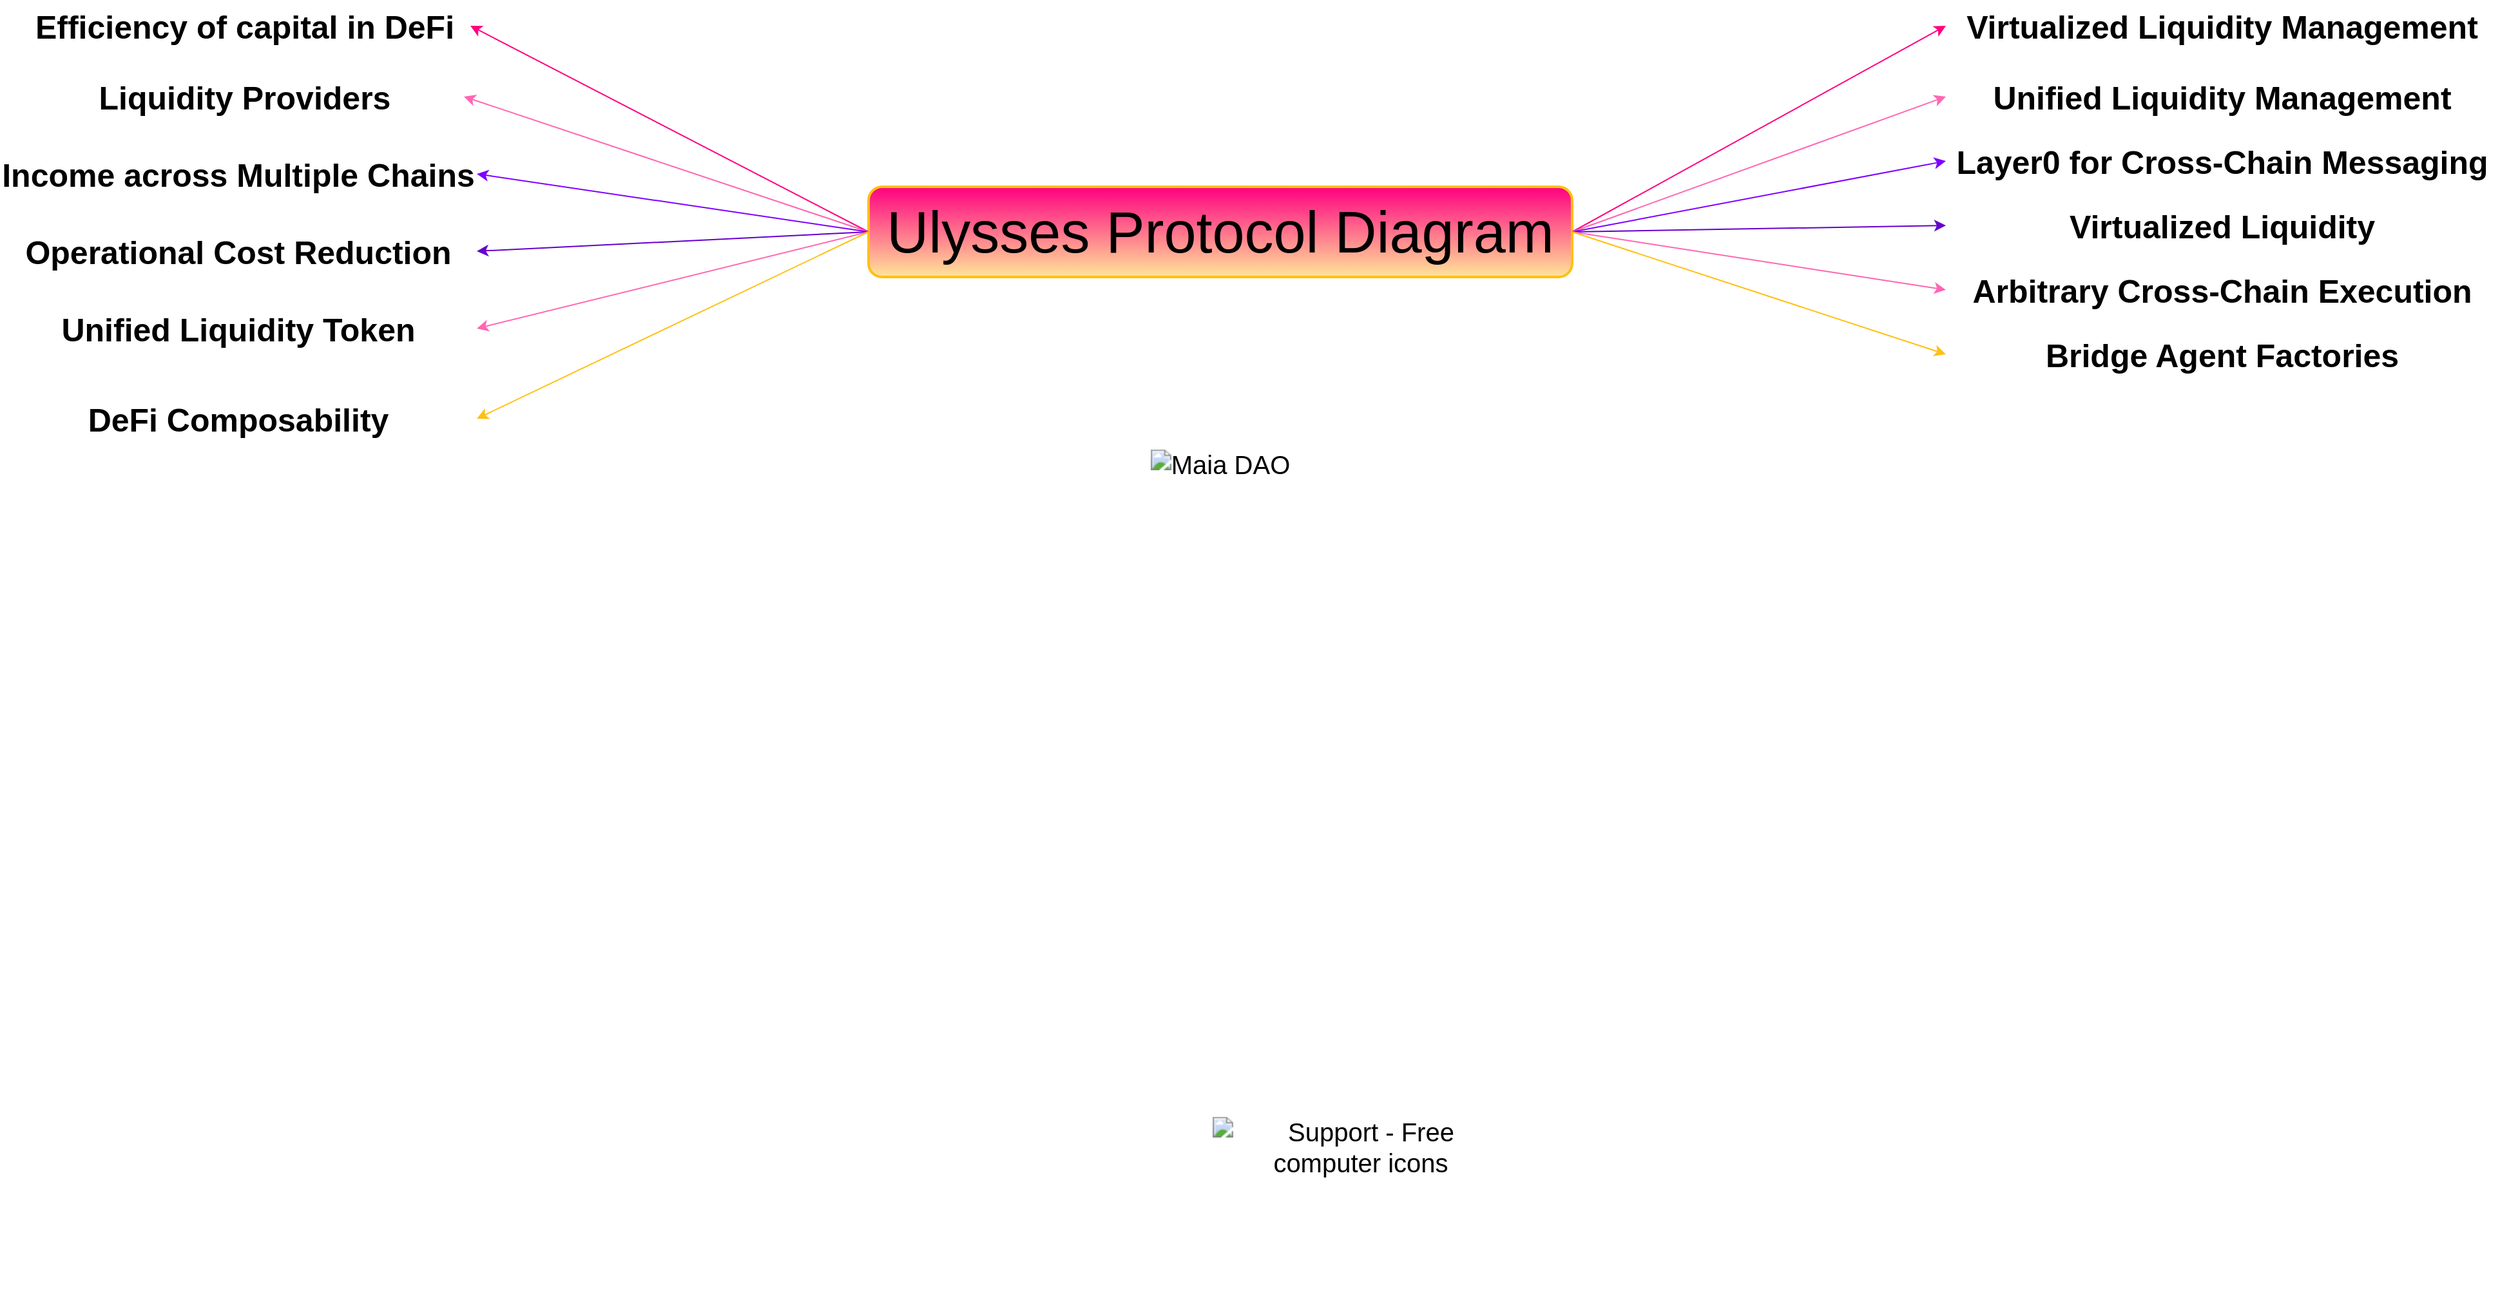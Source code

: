 <mxfile version="21.8.2" type="github">
  <diagram name="Página-1" id="E-QWh-BqtW5g9JhBuva9">
    <mxGraphModel dx="2812" dy="1085" grid="1" gridSize="10" guides="1" tooltips="1" connect="1" arrows="1" fold="1" page="1" pageScale="1" pageWidth="827" pageHeight="1169" math="0" shadow="0">
      <root>
        <mxCell id="0" />
        <mxCell id="1" parent="0" />
        <mxCell id="nNT3iWc_eE8hrZQ5aYZv-1" value="&lt;div style=&quot;font-size: 45px;&quot;&gt;Ulysses Protocol Diagram&lt;br&gt;&lt;/div&gt;" style="text;html=1;strokeColor=#FFC012;fillColor=#FF0080;align=center;verticalAlign=middle;whiteSpace=wrap;rounded=1;gradientColor=#FFE599;strokeWidth=2;" vertex="1" parent="1">
          <mxGeometry x="94" y="640" width="546" height="70" as="geometry" />
        </mxCell>
        <mxCell id="nNT3iWc_eE8hrZQ5aYZv-4" value="&lt;img alt=&quot;Support - Free computer icons&quot; src=&quot;https://encrypted-tbn0.gstatic.com/images?q=tbn:ANd9GcS4XGp03Iu4robymNyETolsGYEMNJblqOQlH9g1lNMhDgqRg-V96MaMMnqrylzVJul2swc&amp;amp;usqp=CAU&quot;&gt;" style="text;html=1;strokeColor=none;fillColor=none;align=center;verticalAlign=middle;whiteSpace=wrap;rounded=0;fontSize=20;fontFamily=Helvetica;fontColor=#000000;" vertex="1" parent="1">
          <mxGeometry x="360" y="1270" width="232" height="230" as="geometry" />
        </mxCell>
        <mxCell id="nNT3iWc_eE8hrZQ5aYZv-7" value="&lt;img alt=&quot;Maia DAO&quot; src=&quot;https://code4rena.com/_next/image?url=https%3A%2F%2Fstorage.googleapis.com%2Fcdn-c4-uploads-v0%2Fuploads%2FwE7RLxfWDRg.0&amp;amp;w=256&amp;amp;q=75&quot;&gt;" style="text;html=1;strokeColor=none;fillColor=none;align=center;verticalAlign=middle;whiteSpace=wrap;rounded=0;fontSize=20;fontFamily=Helvetica;fontColor=#000000;" vertex="1" parent="1">
          <mxGeometry x="251" y="740" width="232" height="230" as="geometry" />
        </mxCell>
        <mxCell id="nNT3iWc_eE8hrZQ5aYZv-12" value="&lt;font style=&quot;font-size: 25px;&quot;&gt;&lt;b&gt;Efficiency of capital in DeFi&lt;/b&gt;&lt;/font&gt;" style="text;html=1;strokeColor=none;fillColor=none;align=center;verticalAlign=middle;whiteSpace=wrap;rounded=0;" vertex="1" parent="1">
          <mxGeometry x="-565" y="495" width="350" height="40" as="geometry" />
        </mxCell>
        <mxCell id="nNT3iWc_eE8hrZQ5aYZv-16" value="&lt;font style=&quot;font-size: 25px;&quot;&gt;&lt;b&gt;Liquidity Providers&lt;/b&gt;&lt;/font&gt;" style="text;html=1;strokeColor=none;fillColor=none;align=center;verticalAlign=middle;whiteSpace=wrap;rounded=0;" vertex="1" parent="1">
          <mxGeometry x="-560" y="550" width="340" height="40" as="geometry" />
        </mxCell>
        <mxCell id="nNT3iWc_eE8hrZQ5aYZv-19" value="" style="endArrow=classic;html=1;rounded=0;entryX=1;entryY=0.5;entryDx=0;entryDy=0;exitX=0;exitY=0.5;exitDx=0;exitDy=0;strokeColor=#FF0080;" edge="1" parent="1" source="nNT3iWc_eE8hrZQ5aYZv-1" target="nNT3iWc_eE8hrZQ5aYZv-12">
          <mxGeometry width="50" height="50" relative="1" as="geometry">
            <mxPoint x="-70" y="660" as="sourcePoint" />
            <mxPoint x="-20" y="610" as="targetPoint" />
          </mxGeometry>
        </mxCell>
        <mxCell id="nNT3iWc_eE8hrZQ5aYZv-20" value="" style="endArrow=classic;html=1;rounded=0;entryX=1;entryY=0.5;entryDx=0;entryDy=0;exitX=0;exitY=0.5;exitDx=0;exitDy=0;strokeColor=#FF66B3;" edge="1" parent="1" source="nNT3iWc_eE8hrZQ5aYZv-1" target="nNT3iWc_eE8hrZQ5aYZv-16">
          <mxGeometry width="50" height="50" relative="1" as="geometry">
            <mxPoint x="74" y="745" as="sourcePoint" />
            <mxPoint x="-240" y="605" as="targetPoint" />
          </mxGeometry>
        </mxCell>
        <mxCell id="nNT3iWc_eE8hrZQ5aYZv-21" value="&lt;font style=&quot;font-size: 25px;&quot;&gt;&lt;b&gt;Income across Multiple Chains&lt;/b&gt;&lt;/font&gt;" style="text;html=1;strokeColor=none;fillColor=none;align=center;verticalAlign=middle;whiteSpace=wrap;rounded=0;" vertex="1" parent="1">
          <mxGeometry x="-580" y="610" width="370" height="40" as="geometry" />
        </mxCell>
        <mxCell id="nNT3iWc_eE8hrZQ5aYZv-23" value="" style="endArrow=classic;html=1;rounded=0;entryX=1;entryY=0.5;entryDx=0;entryDy=0;exitX=0;exitY=0.5;exitDx=0;exitDy=0;strokeColor=#7F00FF;" edge="1" parent="1" source="nNT3iWc_eE8hrZQ5aYZv-1" target="nNT3iWc_eE8hrZQ5aYZv-21">
          <mxGeometry width="50" height="50" relative="1" as="geometry">
            <mxPoint x="59" y="820" as="sourcePoint" />
            <mxPoint x="-260" y="710" as="targetPoint" />
          </mxGeometry>
        </mxCell>
        <mxCell id="nNT3iWc_eE8hrZQ5aYZv-24" value="&lt;font style=&quot;font-size: 25px;&quot;&gt;&lt;b&gt;Operational Cost Reduction&lt;/b&gt;&lt;/font&gt;" style="text;html=1;strokeColor=none;fillColor=none;align=center;verticalAlign=middle;whiteSpace=wrap;rounded=0;" vertex="1" parent="1">
          <mxGeometry x="-580" y="670" width="370" height="40" as="geometry" />
        </mxCell>
        <mxCell id="nNT3iWc_eE8hrZQ5aYZv-25" value="&lt;font style=&quot;font-size: 25px;&quot;&gt;&lt;b&gt;Unified Liquidity Token&lt;/b&gt;&lt;/font&gt;" style="text;html=1;strokeColor=none;fillColor=none;align=center;verticalAlign=middle;whiteSpace=wrap;rounded=0;" vertex="1" parent="1">
          <mxGeometry x="-580" y="730" width="370" height="40" as="geometry" />
        </mxCell>
        <mxCell id="nNT3iWc_eE8hrZQ5aYZv-26" value="" style="endArrow=classic;html=1;rounded=0;entryX=1;entryY=0.5;entryDx=0;entryDy=0;exitX=0;exitY=0.5;exitDx=0;exitDy=0;strokeColor=#6600CC;" edge="1" parent="1" source="nNT3iWc_eE8hrZQ5aYZv-1" target="nNT3iWc_eE8hrZQ5aYZv-24">
          <mxGeometry width="50" height="50" relative="1" as="geometry">
            <mxPoint x="134" y="785" as="sourcePoint" />
            <mxPoint x="-170" y="780" as="targetPoint" />
          </mxGeometry>
        </mxCell>
        <mxCell id="nNT3iWc_eE8hrZQ5aYZv-27" value="" style="endArrow=classic;html=1;rounded=0;entryX=1;entryY=0.5;entryDx=0;entryDy=0;exitX=0;exitY=0.5;exitDx=0;exitDy=0;strokeColor=#FF66B3;" edge="1" parent="1" source="nNT3iWc_eE8hrZQ5aYZv-1" target="nNT3iWc_eE8hrZQ5aYZv-25">
          <mxGeometry width="50" height="50" relative="1" as="geometry">
            <mxPoint x="124" y="729.29" as="sourcePoint" />
            <mxPoint x="-180" y="729.29" as="targetPoint" />
          </mxGeometry>
        </mxCell>
        <mxCell id="nNT3iWc_eE8hrZQ5aYZv-28" value="&lt;font style=&quot;font-size: 25px;&quot;&gt;&lt;b&gt;DeFi Composability&lt;/b&gt;&lt;/font&gt;" style="text;html=1;strokeColor=none;fillColor=none;align=center;verticalAlign=middle;whiteSpace=wrap;rounded=0;" vertex="1" parent="1">
          <mxGeometry x="-580" y="800" width="370" height="40" as="geometry" />
        </mxCell>
        <mxCell id="nNT3iWc_eE8hrZQ5aYZv-29" value="" style="endArrow=classic;html=1;rounded=0;entryX=1;entryY=0.5;entryDx=0;entryDy=0;exitX=0;exitY=0.5;exitDx=0;exitDy=0;strokeColor=#FFC012;" edge="1" parent="1" source="nNT3iWc_eE8hrZQ5aYZv-1" target="nNT3iWc_eE8hrZQ5aYZv-28">
          <mxGeometry width="50" height="50" relative="1" as="geometry">
            <mxPoint x="124" y="730" as="sourcePoint" />
            <mxPoint x="-180" y="785" as="targetPoint" />
          </mxGeometry>
        </mxCell>
        <mxCell id="nNT3iWc_eE8hrZQ5aYZv-30" value="&lt;font style=&quot;font-size: 25px;&quot;&gt;&lt;b&gt;Virtualized Liquidity Management&lt;/b&gt;&lt;/font&gt;" style="text;html=1;strokeColor=none;fillColor=none;align=center;verticalAlign=middle;whiteSpace=wrap;rounded=0;" vertex="1" parent="1">
          <mxGeometry x="930" y="495" width="429" height="40" as="geometry" />
        </mxCell>
        <mxCell id="nNT3iWc_eE8hrZQ5aYZv-31" value="" style="endArrow=classic;html=1;rounded=0;entryX=0;entryY=0.5;entryDx=0;entryDy=0;exitX=1;exitY=0.5;exitDx=0;exitDy=0;strokeColor=#FF0080;" edge="1" parent="1" source="nNT3iWc_eE8hrZQ5aYZv-1" target="nNT3iWc_eE8hrZQ5aYZv-30">
          <mxGeometry width="50" height="50" relative="1" as="geometry">
            <mxPoint x="924" y="685" as="sourcePoint" />
            <mxPoint x="610" y="525" as="targetPoint" />
          </mxGeometry>
        </mxCell>
        <mxCell id="nNT3iWc_eE8hrZQ5aYZv-32" value="&lt;font style=&quot;font-size: 25px;&quot;&gt;&lt;b&gt;Unified Liquidity Management&lt;/b&gt;&lt;/font&gt;" style="text;html=1;strokeColor=none;fillColor=none;align=center;verticalAlign=middle;whiteSpace=wrap;rounded=0;" vertex="1" parent="1">
          <mxGeometry x="930" y="550" width="429" height="40" as="geometry" />
        </mxCell>
        <mxCell id="nNT3iWc_eE8hrZQ5aYZv-33" value="" style="endArrow=classic;html=1;rounded=0;entryX=0;entryY=0.5;entryDx=0;entryDy=0;exitX=1;exitY=0.5;exitDx=0;exitDy=0;strokeColor=#FF66B3;" edge="1" parent="1" source="nNT3iWc_eE8hrZQ5aYZv-1" target="nNT3iWc_eE8hrZQ5aYZv-32">
          <mxGeometry width="50" height="50" relative="1" as="geometry">
            <mxPoint x="974" y="840" as="sourcePoint" />
            <mxPoint x="660" y="735" as="targetPoint" />
          </mxGeometry>
        </mxCell>
        <mxCell id="nNT3iWc_eE8hrZQ5aYZv-34" value="&lt;font style=&quot;font-size: 25px;&quot;&gt;&lt;b&gt;Layer0 for Cross-Chain Messaging&lt;/b&gt;&lt;/font&gt;" style="text;html=1;strokeColor=none;fillColor=none;align=center;verticalAlign=middle;whiteSpace=wrap;rounded=0;" vertex="1" parent="1">
          <mxGeometry x="930" y="600" width="429" height="40" as="geometry" />
        </mxCell>
        <mxCell id="nNT3iWc_eE8hrZQ5aYZv-35" value="" style="endArrow=classic;html=1;rounded=0;entryX=0;entryY=0.5;entryDx=0;entryDy=0;exitX=1;exitY=0.5;exitDx=0;exitDy=0;strokeColor=#7F00FF;" edge="1" parent="1" source="nNT3iWc_eE8hrZQ5aYZv-1" target="nNT3iWc_eE8hrZQ5aYZv-34">
          <mxGeometry width="50" height="50" relative="1" as="geometry">
            <mxPoint x="954" y="800" as="sourcePoint" />
            <mxPoint x="650" y="755" as="targetPoint" />
          </mxGeometry>
        </mxCell>
        <mxCell id="nNT3iWc_eE8hrZQ5aYZv-36" value="&lt;font style=&quot;font-size: 25px;&quot;&gt;&lt;b&gt;Virtualized Liquidity&lt;/b&gt;&lt;/font&gt;" style="text;html=1;strokeColor=none;fillColor=none;align=center;verticalAlign=middle;whiteSpace=wrap;rounded=0;" vertex="1" parent="1">
          <mxGeometry x="930" y="650" width="429" height="40" as="geometry" />
        </mxCell>
        <mxCell id="nNT3iWc_eE8hrZQ5aYZv-37" value="" style="endArrow=classic;html=1;rounded=0;entryX=0;entryY=0.5;entryDx=0;entryDy=0;exitX=1;exitY=0.5;exitDx=0;exitDy=0;strokeColor=#6600CC;" edge="1" parent="1" source="nNT3iWc_eE8hrZQ5aYZv-1" target="nNT3iWc_eE8hrZQ5aYZv-36">
          <mxGeometry width="50" height="50" relative="1" as="geometry">
            <mxPoint x="964" y="812.5" as="sourcePoint" />
            <mxPoint x="660" y="827.5" as="targetPoint" />
          </mxGeometry>
        </mxCell>
        <mxCell id="nNT3iWc_eE8hrZQ5aYZv-38" value="&lt;font style=&quot;font-size: 25px;&quot;&gt;&lt;b&gt;Arbitrary Cross-Chain Execution&lt;/b&gt;&lt;/font&gt;" style="text;html=1;strokeColor=none;fillColor=none;align=center;verticalAlign=middle;whiteSpace=wrap;rounded=0;" vertex="1" parent="1">
          <mxGeometry x="930" y="700" width="429" height="40" as="geometry" />
        </mxCell>
        <mxCell id="nNT3iWc_eE8hrZQ5aYZv-39" value="" style="endArrow=classic;html=1;rounded=0;entryX=0;entryY=0.5;entryDx=0;entryDy=0;exitX=1;exitY=0.5;exitDx=0;exitDy=0;strokeColor=#FF66B3;" edge="1" parent="1" source="nNT3iWc_eE8hrZQ5aYZv-1" target="nNT3iWc_eE8hrZQ5aYZv-38">
          <mxGeometry width="50" height="50" relative="1" as="geometry">
            <mxPoint x="864" y="760" as="sourcePoint" />
            <mxPoint x="560" y="835" as="targetPoint" />
          </mxGeometry>
        </mxCell>
        <mxCell id="nNT3iWc_eE8hrZQ5aYZv-40" value="&lt;font style=&quot;font-size: 25px;&quot;&gt;&lt;b&gt;Bridge Agent Factories&lt;/b&gt;&lt;/font&gt;" style="text;html=1;strokeColor=none;fillColor=none;align=center;verticalAlign=middle;whiteSpace=wrap;rounded=0;" vertex="1" parent="1">
          <mxGeometry x="930" y="750" width="429" height="40" as="geometry" />
        </mxCell>
        <mxCell id="nNT3iWc_eE8hrZQ5aYZv-41" value="" style="endArrow=classic;html=1;rounded=0;entryX=0;entryY=0.5;entryDx=0;entryDy=0;exitX=1;exitY=0.5;exitDx=0;exitDy=0;strokeColor=#FFC012;" edge="1" parent="1" source="nNT3iWc_eE8hrZQ5aYZv-1" target="nNT3iWc_eE8hrZQ5aYZv-40">
          <mxGeometry width="50" height="50" relative="1" as="geometry">
            <mxPoint x="834" y="740" as="sourcePoint" />
            <mxPoint x="530" y="885" as="targetPoint" />
          </mxGeometry>
        </mxCell>
      </root>
    </mxGraphModel>
  </diagram>
</mxfile>

